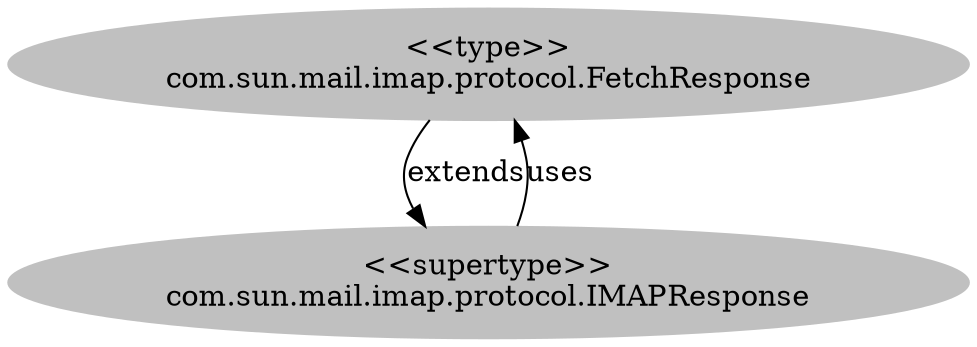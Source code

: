 digraph stk {
	com_sun_mail_imap_protocol_FetchResponse [label="<<type>>
com.sun.mail.imap.protocol.FetchResponse",style=filled,color="grey"];
	com_sun_mail_imap_protocol_IMAPResponse [label="<<supertype>>
com.sun.mail.imap.protocol.IMAPResponse",style=filled,color="grey"];
	com_sun_mail_imap_protocol_FetchResponse -> com_sun_mail_imap_protocol_IMAPResponse [label=extends];
	com_sun_mail_imap_protocol_IMAPResponse -> com_sun_mail_imap_protocol_FetchResponse [label=uses];
}

